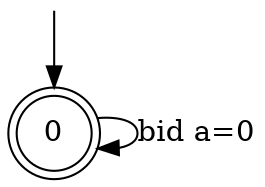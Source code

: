 digraph g {

	s0 [shape="doublecircle" label="0"];
	s0 -> s0 [label="bid a=0"];

__start0 [label="" shape="none" width="0" height="0"];
__start0 -> s0;

}
